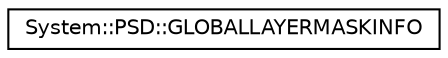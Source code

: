 digraph G
{
  edge [fontname="Helvetica",fontsize="10",labelfontname="Helvetica",labelfontsize="10"];
  node [fontname="Helvetica",fontsize="10",shape=record];
  rankdir="LR";
  Node1 [label="System::PSD::GLOBALLAYERMASKINFO",height=0.2,width=0.4,color="black", fillcolor="white", style="filled",URL="$struct_system_1_1_p_s_d_1_1_g_l_o_b_a_l_l_a_y_e_r_m_a_s_k_i_n_f_o.html"];
}
